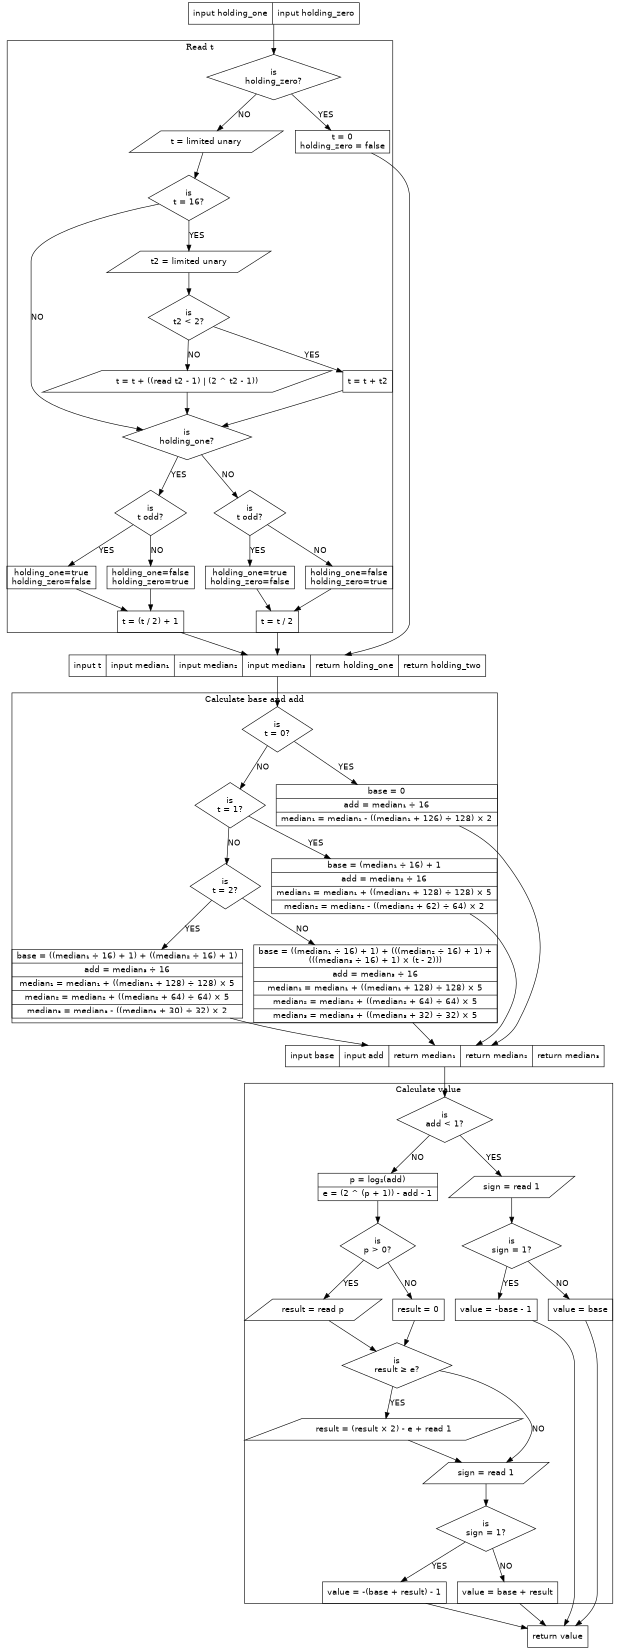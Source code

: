 digraph wavpack_residual {
  node [fontname="DejaVuSans"];
  edge [fontname="DejaVuSans"];
  size="8.5,11";
  margin=0;
  init1 [shape=record,label="input holding_one|input holding_zero"];

  init1 -> test_holding_zero;
  test_holding_zero -> yes_holding_zero [label="YES"];
  test_holding_zero -> read_t [label="NO"];
  read_t -> test_t_16;
  test_t_16 -> test_holding_one [label="NO"];

  test_holding_one -> y_h_o_test_t [label="YES"];
  test_holding_one -> n_h_o_test_t [label="NO"];

  y_h_o_test_t -> y_h_o_yes_t_odd_update_holding [label="YES"];
  y_h_o_test_t -> y_h_o_yes_t_even_update_holding [label="NO"];
  y_h_o_yes_t_odd_update_holding -> y_h_o_update_t;
  y_h_o_yes_t_even_update_holding -> y_h_o_update_t;

  n_h_o_test_t -> n_h_o_yes_t_odd_update_holding [label="YES"];
  n_h_o_test_t -> n_h_o_yes_t_even_update_holding [label="NO"];
  n_h_o_yes_t_odd_update_holding -> n_h_o_update_t;
  n_h_o_yes_t_even_update_holding -> n_h_o_update_t;

  test_t_16 -> read_t2 [label="YES"];
  read_t2 -> test_t2;
  test_t2 -> t_inc_t2 [label="YES"];
  test_t2 -> t_inc_read [label="NO"];
  t_inc_t2 -> test_holding_one;
  t_inc_read -> test_holding_one;

  subgraph cluster_t {
    label="Read t";
    test_holding_zero [shape=diamond,label="is\nholding_zero?"];
    yes_holding_zero [shape=box,label="t = 0\nholding_zero = false"];
    read_t [shape=parallelogram,label="t = limited unary"];
    test_t_16 [shape=diamond,label="is\nt = 16?"];

    read_t2 [shape=parallelogram,label="t2 = limited unary"];
    test_t2 [shape=diamond,label="is\nt2 < 2?"];
    t_inc_t2 [shape=box,label="t = t + t2"];
    t_inc_read [shape=parallelogram,label="t = t + ((read t2 - 1) | (2 ^ t2 - 1))"];

    test_holding_one [shape=diamond,label="is\nholding_one?"];

    y_h_o_test_t [shape=diamond,label="is\nt odd?"];
    y_h_o_yes_t_odd_update_holding [shape=box,label="holding_one=true\nholding_zero=false"];
    y_h_o_yes_t_even_update_holding [shape=box,label="holding_one=false\nholding_zero=true"];
    y_h_o_update_t [shape=box,label="t = (t / 2) + 1"];

    n_h_o_test_t [shape=diamond,label="is\nt odd?"];
    n_h_o_yes_t_odd_update_holding [shape=box,label="holding_one=true\nholding_zero=false"];
    n_h_o_yes_t_even_update_holding [shape=box,label="holding_one=false\nholding_zero=true"];
    n_h_o_update_t [shape=box,label="t = t / 2"];
  }

  y_h_o_update_t -> init2;
  n_h_o_update_t -> init2;
  yes_holding_zero -> init2;

  init2 [shape=record,label="input t|input median₁|input median₂|input median₃|return holding_one|return holding_two"];

  subgraph cluster_t2 {
    label="Calculate base and add";

    test_t_0 [shape=diamond,label="is\nt = 0?"];
    test_t_1 [shape=diamond,label="is\nt = 1?"];
    test_t_2 [shape=diamond,label="is\nt = 2?"];

    t_0 [shape=record,label="{base = 0|add = median₁ ÷ 16|median₁ = median₁ - ((median₁ + 126) ÷ 128) × 2}"];
    t_1 [shape=record,label="{base = (median₁ ÷ 16) + 1|add = median₂ ÷ 16|median₁ = median₁ + ((median₁ + 128) ÷ 128) × 5|median₂ = median₂ - ((median₂ + 62) ÷ 64) × 2}"];
    t_2 [shape=record,label="{base = ((median₁ ÷ 16) + 1) + ((median₂ ÷ 16) + 1)|add = median₃ ÷ 16|median₁ = median₁ + ((median₁ + 128) ÷ 128) × 5|median₂ = median₂ + ((median₂ + 64) ÷ 64) × 5|median₃ = median₃ - ((median₃ + 30) ÷ 32) × 2}"];

    t_default [shape=record,label="{base = ((median₁ ÷ 16) + 1) + (((median₂ ÷ 16) + 1) +\n(((median₃ ÷ 16) + 1) × (t - 2)))|add = median₃ ÷ 16|median₁ = median₁ + ((median₁ + 128) ÷ 128) × 5|median₂ = median₂ + ((median₂ + 64) ÷ 64) × 5|median₃ = median₃ + ((median₃ + 32) ÷ 32) × 5}"];
  }

  init2 -> test_t_0;
  test_t_0 -> test_t_1 [label="NO"];
  test_t_1 -> test_t_2 [label="NO"];
  test_t_2 -> t_default [label="NO"];
  test_t_0 -> t_0 [label="YES"];
  test_t_1 -> t_1 [label="YES"];
  test_t_2 -> t_2 [label="YES"];

  t_0 -> init3;
  t_1 -> init3;
  t_2 -> init3;
  t_default -> init3;

  init3 [shape=record,label="input base|input add|return median₁|return median₂|return median₃"];
  done3 [shape=record,label="{return value}"];

  subgraph cluster_residual3 {
    label="Calculate value";

    test_add [shape=diamond,label="is\nadd < 1?"];
    sign1 [shape=parallelogram,label="sign = read 1"];
    test_sign_1 [shape=diamond,label="is\nsign = 1?"];
    test_sign_1_yes [shape=box,label="value = -base - 1"];
    test_sign_1_no [shape=box,label="value = base"];

    calc_p_e [shape=record,label="{p = log₂(add)|e = (2 ^ (p + 1)) - add - 1}"];
    test_p [shape=diamond,label="is\np > 0?"];
    result1_read [shape=parallelogram,label="result = read p"];
    result1_assign [shape=box,label="result = 0"];

    test_result [shape=diamond,label="is\nresult ≥ e?"];
    test_result_yes [shape=parallelogram,label="result = (result × 2) - e + read 1"];
    sign2 [shape=parallelogram,label="sign = read 1"];
    test_sign_2 [shape=diamond,label="is\nsign = 1?"];
    test_sign_2_yes [shape=box,label="value = -(base + result) - 1"];
    test_sign_2_no [shape=box,label="value = base + result"];
  }

  init3 -> test_add;
  test_add -> sign1 [label="YES"];
  sign1 -> test_sign_1;
  test_sign_1 -> test_sign_1_yes [label="YES"];
  test_sign_1 -> test_sign_1_no [label="NO"];
  test_sign_1_yes -> done3;
  test_sign_1_no -> done3;
  test_add -> calc_p_e [label="NO"];
  calc_p_e -> test_p;
  test_p -> result1_read [label="YES"];
  test_p -> result1_assign [label="NO"];
  result1_read -> test_result;
  result1_assign -> test_result;
  test_result -> test_result_yes [label="YES"];
  test_result -> sign2 [label="NO"];
  test_result_yes -> sign2;
  sign2 -> test_sign_2;
  test_sign_2 -> test_sign_2_yes [label="YES"];
  test_sign_2 -> test_sign_2_no [label="NO"];
  test_sign_2_yes -> done3;
  test_sign_2_no -> done3;

}
